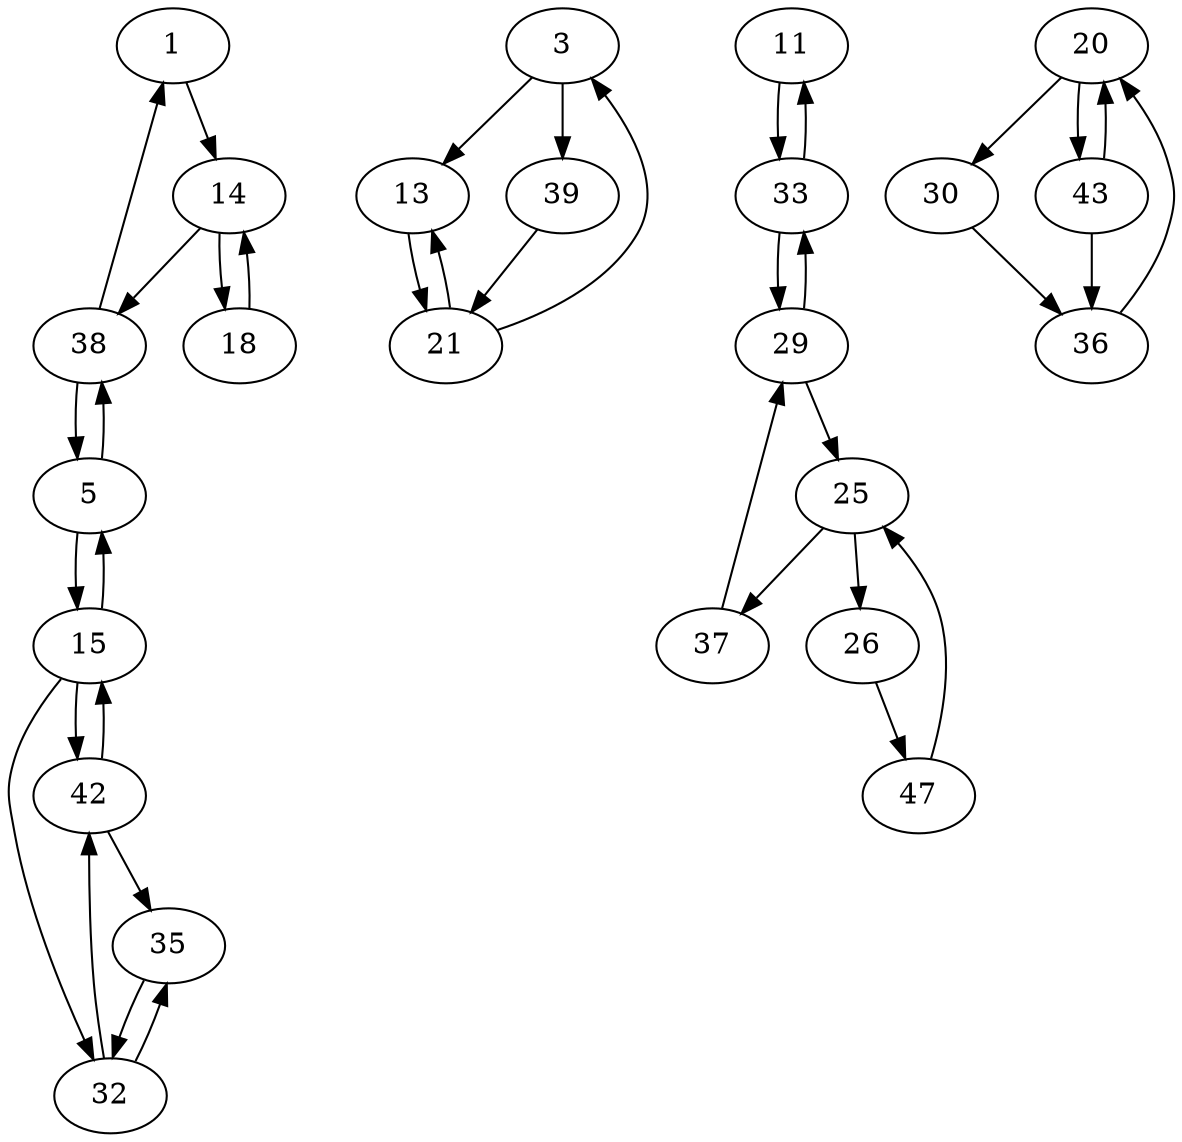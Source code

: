 digraph G {
  1 -> 14;
  3 -> 13;
  3 -> 39;
  5 -> 15;
  5 -> 38;
  11 -> 33;
  13 -> 21;
  14 -> 18;
  14 -> 38;
  15 -> 5;
  15 -> 32;
  15 -> 42;
  18 -> 14;
  20 -> 30;
  20 -> 43;
  21 -> 3;
  21 -> 13;
  25 -> 26;
  25 -> 37;
  26 -> 47;
  29 -> 25;
  29 -> 33;
  30 -> 36;
  32 -> 35;
  32 -> 42;
  33 -> 11;
  33 -> 29;
  35 -> 32;
  36 -> 20;
  37 -> 29;
  38 -> 1;
  38 -> 5;
  39 -> 21;
  42 -> 15;
  42 -> 35;
  43 -> 20;
  43 -> 36;
  47 -> 25;
}